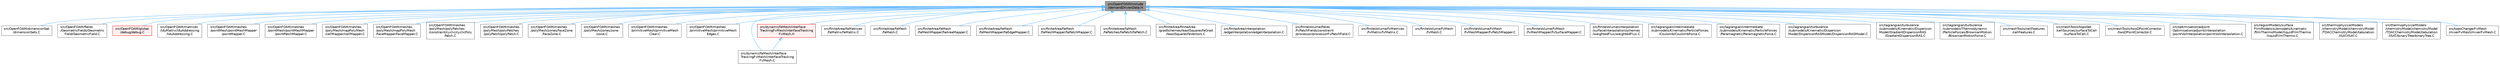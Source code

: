digraph "src/OpenFOAM/include/demandDrivenData.H"
{
 // LATEX_PDF_SIZE
  bgcolor="transparent";
  edge [fontname=Helvetica,fontsize=10,labelfontname=Helvetica,labelfontsize=10];
  node [fontname=Helvetica,fontsize=10,shape=box,height=0.2,width=0.4];
  Node1 [id="Node000001",label="src/OpenFOAM/include\l/demandDrivenData.H",height=0.2,width=0.4,color="gray40", fillcolor="grey60", style="filled", fontcolor="black",tooltip="Template functions to aid in the implementation of demand driven data."];
  Node1 -> Node2 [id="edge1_Node000001_Node000002",dir="back",color="steelblue1",style="solid",tooltip=" "];
  Node2 [id="Node000002",label="src/OpenFOAM/dimensionSet\l/dimensionSets.C",height=0.2,width=0.4,color="grey40", fillcolor="white", style="filled",URL="$dimensionSets_8C.html",tooltip=" "];
  Node1 -> Node3 [id="edge2_Node000001_Node000003",dir="back",color="steelblue1",style="solid",tooltip=" "];
  Node3 [id="Node000003",label="src/OpenFOAM/fields\l/GeometricFields/Geometric\lField/GeometricField.C",height=0.2,width=0.4,color="grey40", fillcolor="white", style="filled",URL="$GeometricField_8C.html",tooltip=" "];
  Node1 -> Node4 [id="edge3_Node000001_Node000004",dir="back",color="steelblue1",style="solid",tooltip=" "];
  Node4 [id="Node000004",label="src/OpenFOAM/global\l/debug/debug.C",height=0.2,width=0.4,color="red", fillcolor="#FFF0F0", style="filled",URL="$debug_8C.html",tooltip="Class for handling debugging switches."];
  Node1 -> Node6 [id="edge4_Node000001_Node000006",dir="back",color="steelblue1",style="solid",tooltip=" "];
  Node6 [id="Node000006",label="src/OpenFOAM/matrices\l/lduMatrix/lduAddressing\l/lduAddressing.C",height=0.2,width=0.4,color="grey40", fillcolor="white", style="filled",URL="$lduAddressing_8C.html",tooltip=" "];
  Node1 -> Node7 [id="edge5_Node000001_Node000007",dir="back",color="steelblue1",style="solid",tooltip=" "];
  Node7 [id="Node000007",label="src/OpenFOAM/meshes\l/pointMesh/pointMeshMapper\l/pointMapper.C",height=0.2,width=0.4,color="grey40", fillcolor="white", style="filled",URL="$pointMapper_8C.html",tooltip=" "];
  Node1 -> Node8 [id="edge6_Node000001_Node000008",dir="back",color="steelblue1",style="solid",tooltip=" "];
  Node8 [id="Node000008",label="src/OpenFOAM/meshes\l/pointMesh/pointMeshMapper\l/pointPatchMapper.C",height=0.2,width=0.4,color="grey40", fillcolor="white", style="filled",URL="$pointPatchMapper_8C.html",tooltip=" "];
  Node1 -> Node9 [id="edge7_Node000001_Node000009",dir="back",color="steelblue1",style="solid",tooltip=" "];
  Node9 [id="Node000009",label="src/OpenFOAM/meshes\l/polyMesh/mapPolyMesh\l/cellMapper/cellMapper.C",height=0.2,width=0.4,color="grey40", fillcolor="white", style="filled",URL="$cellMapper_8C.html",tooltip=" "];
  Node1 -> Node10 [id="edge8_Node000001_Node000010",dir="back",color="steelblue1",style="solid",tooltip=" "];
  Node10 [id="Node000010",label="src/OpenFOAM/meshes\l/polyMesh/mapPolyMesh\l/faceMapper/faceMapper.C",height=0.2,width=0.4,color="grey40", fillcolor="white", style="filled",URL="$faceMapper_8C.html",tooltip=" "];
  Node1 -> Node11 [id="edge9_Node000001_Node000011",dir="back",color="steelblue1",style="solid",tooltip=" "];
  Node11 [id="Node000011",label="src/OpenFOAM/meshes\l/polyMesh/polyPatches\l/constraint/cyclic/cyclicPoly\lPatch.C",height=0.2,width=0.4,color="grey40", fillcolor="white", style="filled",URL="$cyclicPolyPatch_8C.html",tooltip=" "];
  Node1 -> Node12 [id="edge10_Node000001_Node000012",dir="back",color="steelblue1",style="solid",tooltip=" "];
  Node12 [id="Node000012",label="src/OpenFOAM/meshes\l/polyMesh/polyPatches\l/polyPatch/polyPatch.C",height=0.2,width=0.4,color="grey40", fillcolor="white", style="filled",URL="$polyPatch_8C.html",tooltip=" "];
  Node1 -> Node13 [id="edge11_Node000001_Node000013",dir="back",color="steelblue1",style="solid",tooltip=" "];
  Node13 [id="Node000013",label="src/OpenFOAM/meshes\l/polyMesh/zones/faceZone\l/faceZone.C",height=0.2,width=0.4,color="grey40", fillcolor="white", style="filled",URL="$faceZone_8C.html",tooltip=" "];
  Node1 -> Node14 [id="edge12_Node000001_Node000014",dir="back",color="steelblue1",style="solid",tooltip=" "];
  Node14 [id="Node000014",label="src/OpenFOAM/meshes\l/polyMesh/zones/zone\l/zone.C",height=0.2,width=0.4,color="grey40", fillcolor="white", style="filled",URL="$zone_8C.html",tooltip=" "];
  Node1 -> Node15 [id="edge13_Node000001_Node000015",dir="back",color="steelblue1",style="solid",tooltip=" "];
  Node15 [id="Node000015",label="src/OpenFOAM/meshes\l/primitiveMesh/primitiveMesh\lClear.C",height=0.2,width=0.4,color="grey40", fillcolor="white", style="filled",URL="$primitiveMeshClear_8C.html",tooltip=" "];
  Node1 -> Node16 [id="edge14_Node000001_Node000016",dir="back",color="steelblue1",style="solid",tooltip=" "];
  Node16 [id="Node000016",label="src/OpenFOAM/meshes\l/primitiveMesh/primitiveMesh\lEdges.C",height=0.2,width=0.4,color="grey40", fillcolor="white", style="filled",URL="$primitiveMeshEdges_8C.html",tooltip=" "];
  Node1 -> Node17 [id="edge15_Node000001_Node000017",dir="back",color="steelblue1",style="solid",tooltip=" "];
  Node17 [id="Node000017",label="src/dynamicFaMesh/interface\lTrackingFvMesh/interfaceTracking\lFvMesh.C",height=0.2,width=0.4,color="grey40", fillcolor="white", style="filled",URL="$interfaceTrackingFvMesh_8C.html",tooltip=" "];
  Node1 -> Node18 [id="edge16_Node000001_Node000018",dir="back",color="steelblue1",style="solid",tooltip=" "];
  Node18 [id="Node000018",label="src/dynamicFaMesh/interface\lTrackingFvMesh/interfaceTracking\lFvMesh.H",height=0.2,width=0.4,color="red", fillcolor="#FFF0F0", style="filled",URL="$interfaceTrackingFvMesh_8H.html",tooltip=" "];
  Node18 -> Node17 [id="edge17_Node000018_Node000017",dir="back",color="steelblue1",style="solid",tooltip=" "];
  Node1 -> Node23 [id="edge18_Node000001_Node000023",dir="back",color="steelblue1",style="solid",tooltip=" "];
  Node23 [id="Node000023",label="src/finiteArea/faMatrices\l/faMatrix/faMatrix.C",height=0.2,width=0.4,color="grey40", fillcolor="white", style="filled",URL="$faMatrix_8C.html",tooltip=" "];
  Node1 -> Node24 [id="edge19_Node000001_Node000024",dir="back",color="steelblue1",style="solid",tooltip=" "];
  Node24 [id="Node000024",label="src/finiteArea/faMesh\l/faMesh.C",height=0.2,width=0.4,color="grey40", fillcolor="white", style="filled",URL="$faMesh_8C.html",tooltip=" "];
  Node1 -> Node25 [id="edge20_Node000001_Node000025",dir="back",color="steelblue1",style="solid",tooltip=" "];
  Node25 [id="Node000025",label="src/finiteArea/faMesh\l/faMeshMapper/faAreaMapper.C",height=0.2,width=0.4,color="grey40", fillcolor="white", style="filled",URL="$faAreaMapper_8C.html",tooltip=" "];
  Node1 -> Node26 [id="edge21_Node000001_Node000026",dir="back",color="steelblue1",style="solid",tooltip=" "];
  Node26 [id="Node000026",label="src/finiteArea/faMesh\l/faMeshMapper/faEdgeMapper.C",height=0.2,width=0.4,color="grey40", fillcolor="white", style="filled",URL="$faEdgeMapper_8C.html",tooltip=" "];
  Node1 -> Node27 [id="edge22_Node000001_Node000027",dir="back",color="steelblue1",style="solid",tooltip=" "];
  Node27 [id="Node000027",label="src/finiteArea/faMesh\l/faMeshMapper/faPatchMapper.C",height=0.2,width=0.4,color="grey40", fillcolor="white", style="filled",URL="$faPatchMapper_8C.html",tooltip=" "];
  Node1 -> Node28 [id="edge23_Node000001_Node000028",dir="back",color="steelblue1",style="solid",tooltip=" "];
  Node28 [id="Node000028",label="src/finiteArea/faMesh\l/faPatches/faPatch/faPatch.C",height=0.2,width=0.4,color="grey40", fillcolor="white", style="filled",URL="$faPatch_8C.html",tooltip=" "];
  Node1 -> Node29 [id="edge24_Node000001_Node000029",dir="back",color="steelblue1",style="solid",tooltip=" "];
  Node29 [id="Node000029",label="src/finiteArea/finiteArea\l/gradSchemes/leastSquaresFaGrad\l/leastSquaresFaVectors.C",height=0.2,width=0.4,color="grey40", fillcolor="white", style="filled",URL="$leastSquaresFaVectors_8C.html",tooltip=" "];
  Node1 -> Node30 [id="edge25_Node000001_Node000030",dir="back",color="steelblue1",style="solid",tooltip=" "];
  Node30 [id="Node000030",label="src/finiteArea/interpolation\l/edgeInterpolation/edgeInterpolation.C",height=0.2,width=0.4,color="grey40", fillcolor="white", style="filled",URL="$edgeInterpolation_8C.html",tooltip=" "];
  Node1 -> Node31 [id="edge26_Node000001_Node000031",dir="back",color="steelblue1",style="solid",tooltip=" "];
  Node31 [id="Node000031",label="src/finiteVolume/fields\l/fvPatchFields/constraint\l/processor/processorFvPatchField.C",height=0.2,width=0.4,color="grey40", fillcolor="white", style="filled",URL="$processorFvPatchField_8C.html",tooltip=" "];
  Node1 -> Node32 [id="edge27_Node000001_Node000032",dir="back",color="steelblue1",style="solid",tooltip=" "];
  Node32 [id="Node000032",label="src/finiteVolume/fvMatrices\l/fvMatrix/fvMatrix.C",height=0.2,width=0.4,color="grey40", fillcolor="white", style="filled",URL="$fvMatrix_8C.html",tooltip=" "];
  Node1 -> Node33 [id="edge28_Node000001_Node000033",dir="back",color="steelblue1",style="solid",tooltip=" "];
  Node33 [id="Node000033",label="src/finiteVolume/fvMesh\l/fvMesh.C",height=0.2,width=0.4,color="grey40", fillcolor="white", style="filled",URL="$fvMesh_8C.html",tooltip=" "];
  Node1 -> Node34 [id="edge29_Node000001_Node000034",dir="back",color="steelblue1",style="solid",tooltip=" "];
  Node34 [id="Node000034",label="src/finiteVolume/fvMesh\l/fvMeshMapper/fvPatchMapper.C",height=0.2,width=0.4,color="grey40", fillcolor="white", style="filled",URL="$fvPatchMapper_8C.html",tooltip=" "];
  Node1 -> Node35 [id="edge30_Node000001_Node000035",dir="back",color="steelblue1",style="solid",tooltip=" "];
  Node35 [id="Node000035",label="src/finiteVolume/fvMesh\l/fvMeshMapper/fvSurfaceMapper.C",height=0.2,width=0.4,color="grey40", fillcolor="white", style="filled",URL="$fvSurfaceMapper_8C.html",tooltip=" "];
  Node1 -> Node36 [id="edge31_Node000001_Node000036",dir="back",color="steelblue1",style="solid",tooltip=" "];
  Node36 [id="Node000036",label="src/finiteVolume/interpolation\l/surfaceInterpolation/schemes\l/weightedFlux/weightedFlux.C",height=0.2,width=0.4,color="grey40", fillcolor="white", style="filled",URL="$weightedFlux_8C.html",tooltip=" "];
  Node1 -> Node37 [id="edge32_Node000001_Node000037",dir="back",color="steelblue1",style="solid",tooltip=" "];
  Node37 [id="Node000037",label="src/lagrangian/intermediate\l/submodels/Kinematic/ParticleForces\l/Coulomb/CoulombForce.C",height=0.2,width=0.4,color="grey40", fillcolor="white", style="filled",URL="$CoulombForce_8C.html",tooltip=" "];
  Node1 -> Node38 [id="edge33_Node000001_Node000038",dir="back",color="steelblue1",style="solid",tooltip=" "];
  Node38 [id="Node000038",label="src/lagrangian/intermediate\l/submodels/Kinematic/ParticleForces\l/Paramagnetic/ParamagneticForce.C",height=0.2,width=0.4,color="grey40", fillcolor="white", style="filled",URL="$ParamagneticForce_8C.html",tooltip=" "];
  Node1 -> Node39 [id="edge34_Node000001_Node000039",dir="back",color="steelblue1",style="solid",tooltip=" "];
  Node39 [id="Node000039",label="src/lagrangian/turbulence\l/submodels/Kinematic/Dispersion\lModel/DispersionRASModel/DispersionRASModel.C",height=0.2,width=0.4,color="grey40", fillcolor="white", style="filled",URL="$DispersionRASModel_8C.html",tooltip=" "];
  Node1 -> Node40 [id="edge35_Node000001_Node000040",dir="back",color="steelblue1",style="solid",tooltip=" "];
  Node40 [id="Node000040",label="src/lagrangian/turbulence\l/submodels/Kinematic/Dispersion\lModel/GradientDispersionRAS\l/GradientDispersionRAS.C",height=0.2,width=0.4,color="grey40", fillcolor="white", style="filled",URL="$GradientDispersionRAS_8C.html",tooltip=" "];
  Node1 -> Node41 [id="edge36_Node000001_Node000041",dir="back",color="steelblue1",style="solid",tooltip=" "];
  Node41 [id="Node000041",label="src/lagrangian/turbulence\l/submodels/Thermodynamic\l/ParticleForces/BrownianMotion\l/BrownianMotionForce.C",height=0.2,width=0.4,color="grey40", fillcolor="white", style="filled",URL="$BrownianMotionForce_8C.html",tooltip=" "];
  Node1 -> Node42 [id="edge37_Node000001_Node000042",dir="back",color="steelblue1",style="solid",tooltip=" "];
  Node42 [id="Node000042",label="src/meshTools/cellFeatures\l/cellFeatures.C",height=0.2,width=0.4,color="grey40", fillcolor="white", style="filled",URL="$cellFeatures_8C.html",tooltip=" "];
  Node1 -> Node43 [id="edge38_Node000001_Node000043",dir="back",color="steelblue1",style="solid",tooltip=" "];
  Node43 [id="Node000043",label="src/meshTools/topoSet\l/cellSources/surfaceToCell\l/surfaceToCell.C",height=0.2,width=0.4,color="grey40", fillcolor="white", style="filled",URL="$surfaceToCell_8C.html",tooltip=" "];
  Node1 -> Node44 [id="edge39_Node000001_Node000044",dir="back",color="steelblue1",style="solid",tooltip=" "];
  Node44 [id="Node000044",label="src/meshTools/twoDPointCorrector\l/twoDPointCorrector.C",height=0.2,width=0.4,color="grey40", fillcolor="white", style="filled",URL="$twoDPointCorrector_8C.html",tooltip=" "];
  Node1 -> Node45 [id="edge40_Node000001_Node000045",dir="back",color="steelblue1",style="solid",tooltip=" "];
  Node45 [id="Node000045",label="src/optimisation/adjoint\lOptimisation/adjoint/interpolation\l/pointVolInterpolation/pointVolInterpolation.C",height=0.2,width=0.4,color="grey40", fillcolor="white", style="filled",URL="$pointVolInterpolation_8C.html",tooltip=" "];
  Node1 -> Node46 [id="edge41_Node000001_Node000046",dir="back",color="steelblue1",style="solid",tooltip=" "];
  Node46 [id="Node000046",label="src/regionModels/surface\lFilmModels/submodels/kinematic\l/filmThermoModel/liquidFilmThermo\l/liquidFilmThermo.C",height=0.2,width=0.4,color="grey40", fillcolor="white", style="filled",URL="$liquidFilmThermo_8C.html",tooltip=" "];
  Node1 -> Node47 [id="edge42_Node000001_Node000047",dir="back",color="steelblue1",style="solid",tooltip=" "];
  Node47 [id="Node000047",label="src/thermophysicalModels\l/chemistryModel/chemistryModel\l/TDACChemistryModel/tabulation\l/ISAT/ISAT.C",height=0.2,width=0.4,color="grey40", fillcolor="white", style="filled",URL="$ISAT_8C.html",tooltip=" "];
  Node1 -> Node48 [id="edge43_Node000001_Node000048",dir="back",color="steelblue1",style="solid",tooltip=" "];
  Node48 [id="Node000048",label="src/thermophysicalModels\l/chemistryModel/chemistryModel\l/TDACChemistryModel/tabulation\l/ISAT/binaryTree/binaryTree.C",height=0.2,width=0.4,color="grey40", fillcolor="white", style="filled",URL="$binaryTree_8C.html",tooltip=" "];
  Node1 -> Node49 [id="edge44_Node000001_Node000049",dir="back",color="steelblue1",style="solid",tooltip=" "];
  Node49 [id="Node000049",label="src/topoChangerFvMesh\l/mixerFvMesh/mixerFvMesh.C",height=0.2,width=0.4,color="grey40", fillcolor="white", style="filled",URL="$mixerFvMesh_8C.html",tooltip=" "];
}
